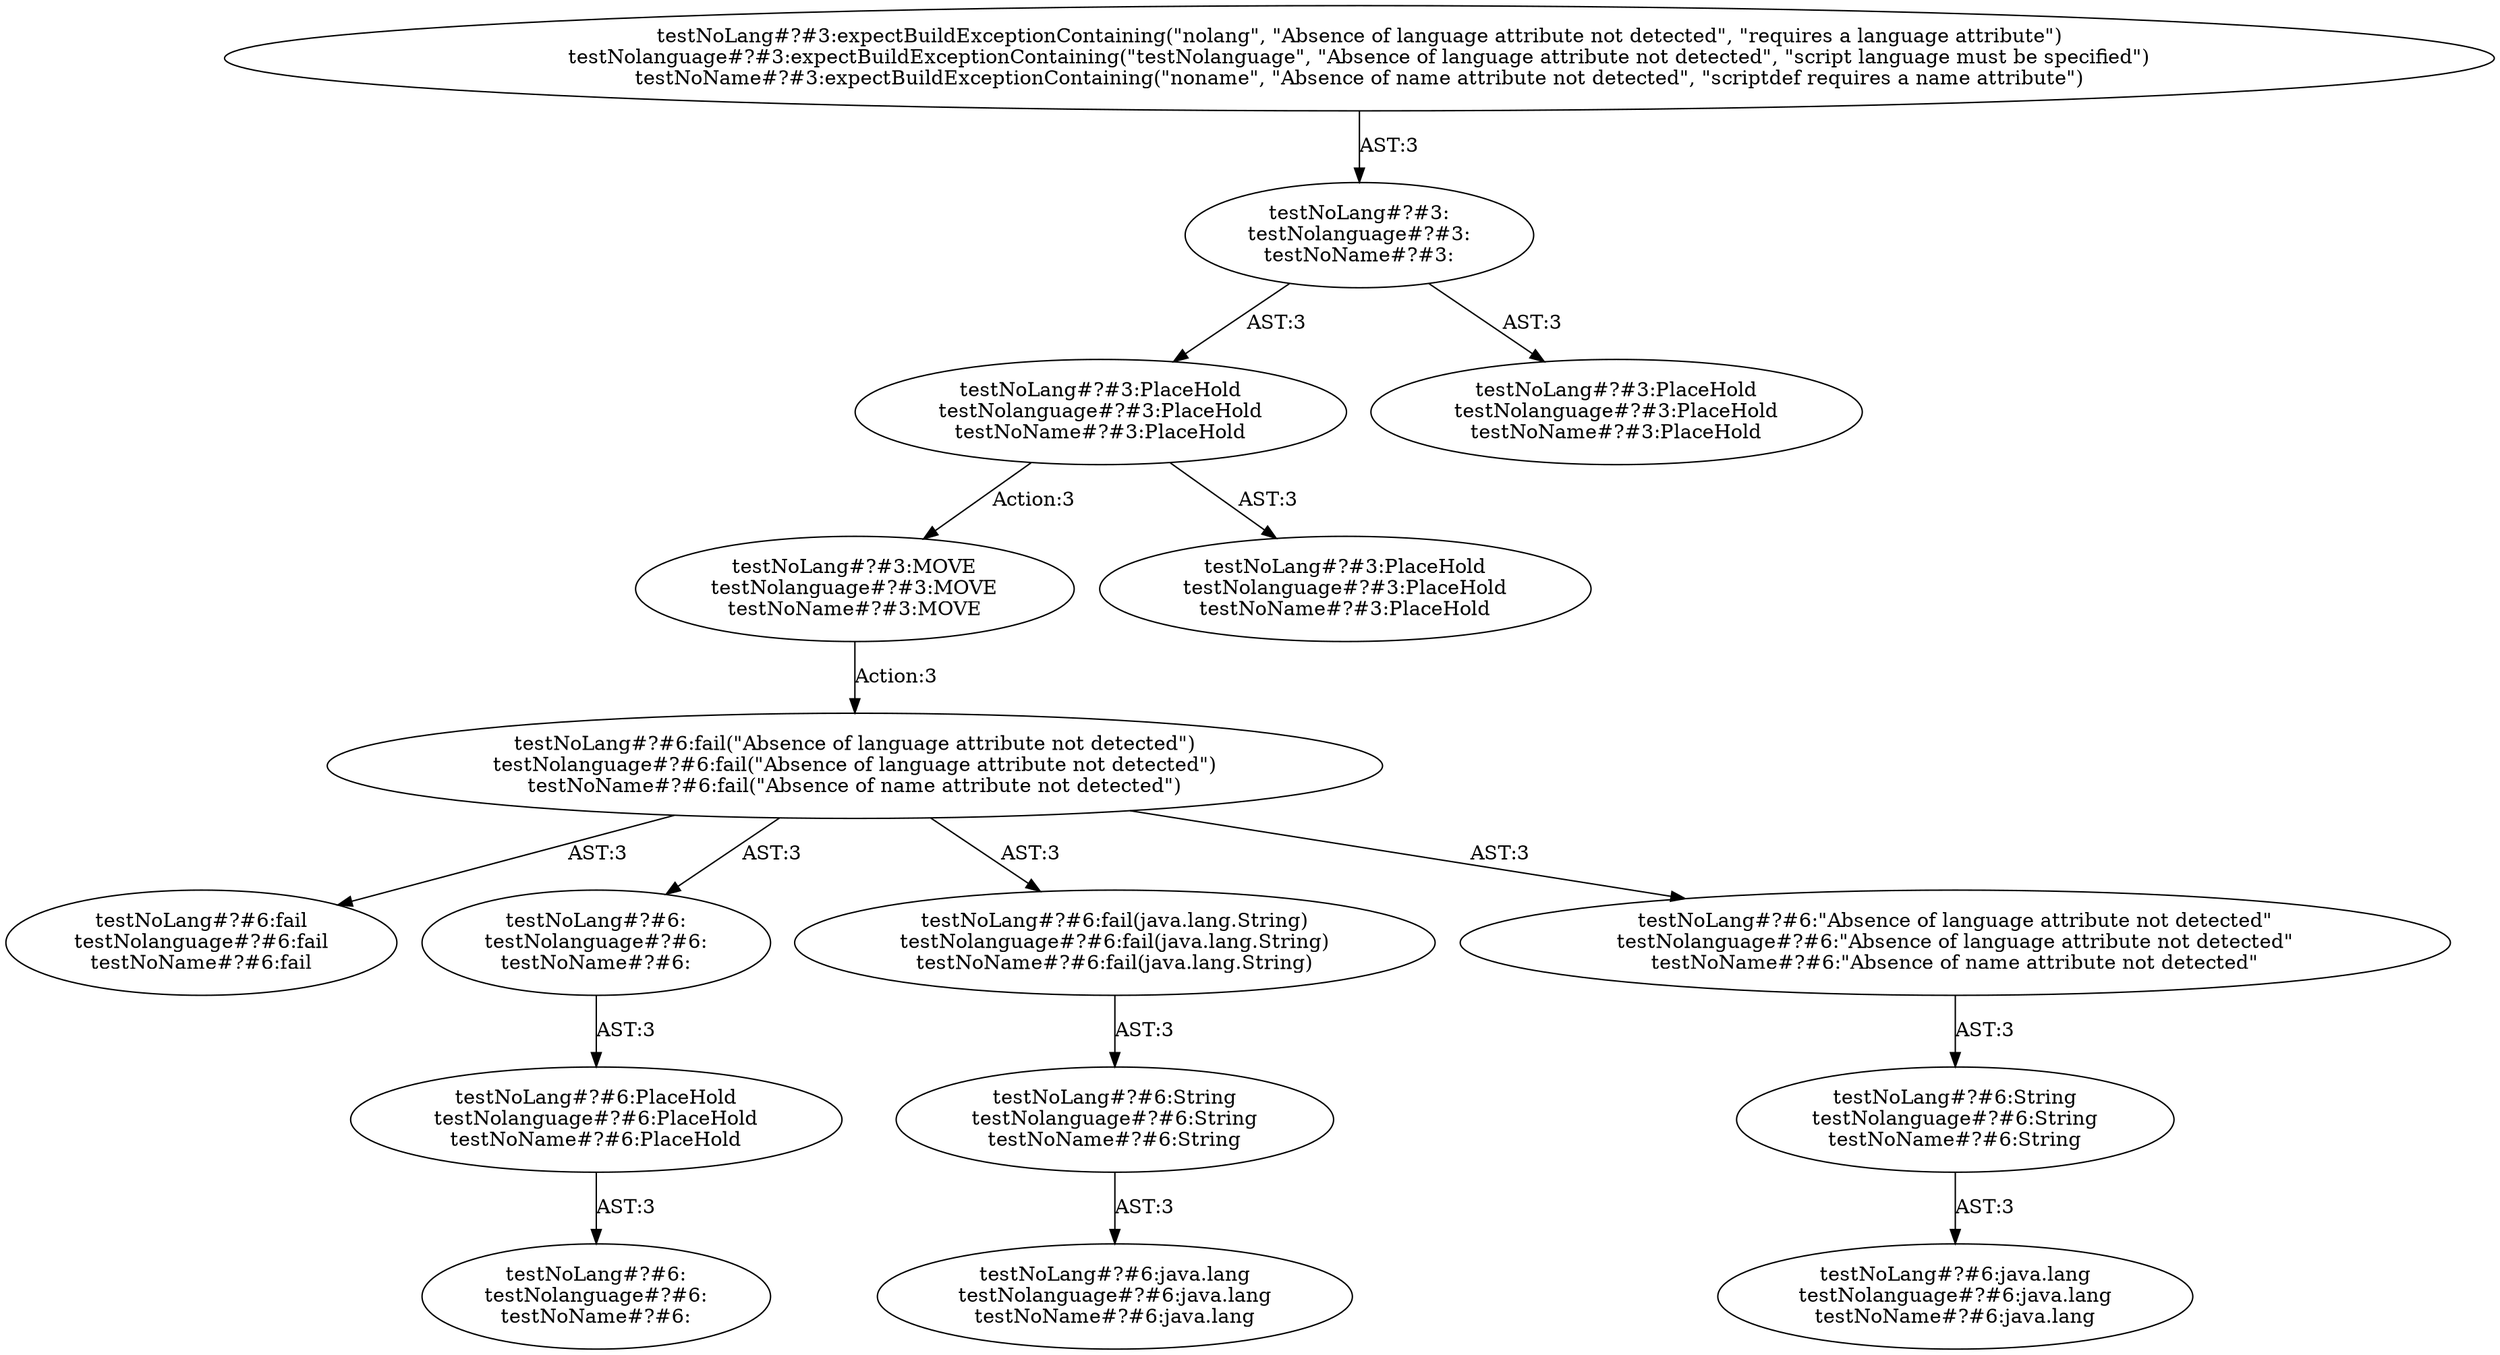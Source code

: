 digraph "Pattern" {
0 [label="testNoLang#?#3:MOVE
testNolanguage#?#3:MOVE
testNoName#?#3:MOVE" shape=ellipse]
1 [label="testNoLang#?#3:PlaceHold
testNolanguage#?#3:PlaceHold
testNoName#?#3:PlaceHold" shape=ellipse]
2 [label="testNoLang#?#3:
testNolanguage#?#3:
testNoName#?#3:" shape=ellipse]
3 [label="testNoLang#?#3:expectBuildExceptionContaining(\"nolang\", \"Absence of language attribute not detected\", \"requires a language attribute\")
testNolanguage#?#3:expectBuildExceptionContaining(\"testNolanguage\", \"Absence of language attribute not detected\", \"script language must be specified\")
testNoName#?#3:expectBuildExceptionContaining(\"noname\", \"Absence of name attribute not detected\", \"scriptdef requires a name attribute\")" shape=ellipse]
4 [label="testNoLang#?#3:PlaceHold
testNolanguage#?#3:PlaceHold
testNoName#?#3:PlaceHold" shape=ellipse]
5 [label="testNoLang#?#3:PlaceHold
testNolanguage#?#3:PlaceHold
testNoName#?#3:PlaceHold" shape=ellipse]
6 [label="testNoLang#?#6:fail(\"Absence of language attribute not detected\")
testNolanguage#?#6:fail(\"Absence of language attribute not detected\")
testNoName#?#6:fail(\"Absence of name attribute not detected\")" shape=ellipse]
7 [label="testNoLang#?#6:fail
testNolanguage#?#6:fail
testNoName#?#6:fail" shape=ellipse]
8 [label="testNoLang#?#6:
testNolanguage#?#6:
testNoName#?#6:" shape=ellipse]
9 [label="testNoLang#?#6:PlaceHold
testNolanguage#?#6:PlaceHold
testNoName#?#6:PlaceHold" shape=ellipse]
10 [label="testNoLang#?#6:
testNolanguage#?#6:
testNoName#?#6:" shape=ellipse]
11 [label="testNoLang#?#6:fail(java.lang.String)
testNolanguage#?#6:fail(java.lang.String)
testNoName#?#6:fail(java.lang.String)" shape=ellipse]
12 [label="testNoLang#?#6:String
testNolanguage#?#6:String
testNoName#?#6:String" shape=ellipse]
13 [label="testNoLang#?#6:java.lang
testNolanguage#?#6:java.lang
testNoName#?#6:java.lang" shape=ellipse]
14 [label="testNoLang#?#6:\"Absence of language attribute not detected\"
testNolanguage#?#6:\"Absence of language attribute not detected\"
testNoName#?#6:\"Absence of name attribute not detected\"" shape=ellipse]
15 [label="testNoLang#?#6:String
testNolanguage#?#6:String
testNoName#?#6:String" shape=ellipse]
16 [label="testNoLang#?#6:java.lang
testNolanguage#?#6:java.lang
testNoName#?#6:java.lang" shape=ellipse]
0 -> 6 [label="Action:3"];
1 -> 0 [label="Action:3"];
1 -> 5 [label="AST:3"];
2 -> 1 [label="AST:3"];
2 -> 4 [label="AST:3"];
3 -> 2 [label="AST:3"];
6 -> 7 [label="AST:3"];
6 -> 8 [label="AST:3"];
6 -> 11 [label="AST:3"];
6 -> 14 [label="AST:3"];
8 -> 9 [label="AST:3"];
9 -> 10 [label="AST:3"];
11 -> 12 [label="AST:3"];
12 -> 13 [label="AST:3"];
14 -> 15 [label="AST:3"];
15 -> 16 [label="AST:3"];
}